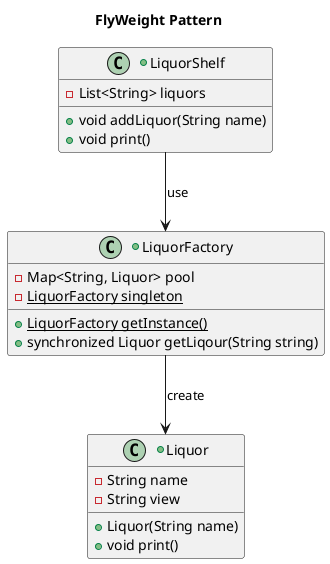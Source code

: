 @startuml
title FlyWeight Pattern

LiquorFactory --> Liquor: create
LiquorShelf --> LiquorFactory: use

+class LiquorFactory {
    - Map<String, Liquor> pool
    - {static} LiquorFactory singleton
    + {static} LiquorFactory getInstance()
    + synchronized Liquor getLiqour(String string)
}

+class Liquor {
    - String name
    - String view
    + Liquor(String name)
    + void print()
}

+class LiquorShelf {
    - List<String> liquors
    + void addLiquor(String name)
    + void print()
}

@enduml